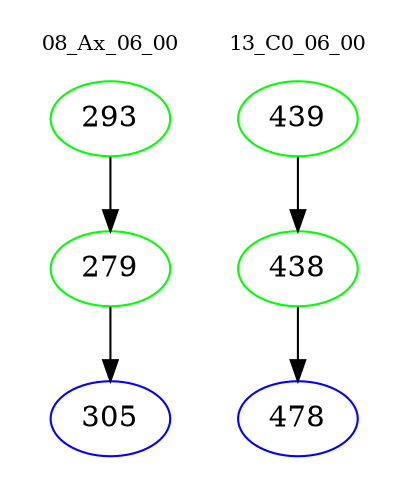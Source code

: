 digraph{
subgraph cluster_0 {
color = white
label = "08_Ax_06_00";
fontsize=10;
T0_293 [label="293", color="green"]
T0_293 -> T0_279 [color="black"]
T0_279 [label="279", color="green"]
T0_279 -> T0_305 [color="black"]
T0_305 [label="305", color="blue"]
}
subgraph cluster_1 {
color = white
label = "13_C0_06_00";
fontsize=10;
T1_439 [label="439", color="green"]
T1_439 -> T1_438 [color="black"]
T1_438 [label="438", color="green"]
T1_438 -> T1_478 [color="black"]
T1_478 [label="478", color="blue"]
}
}
